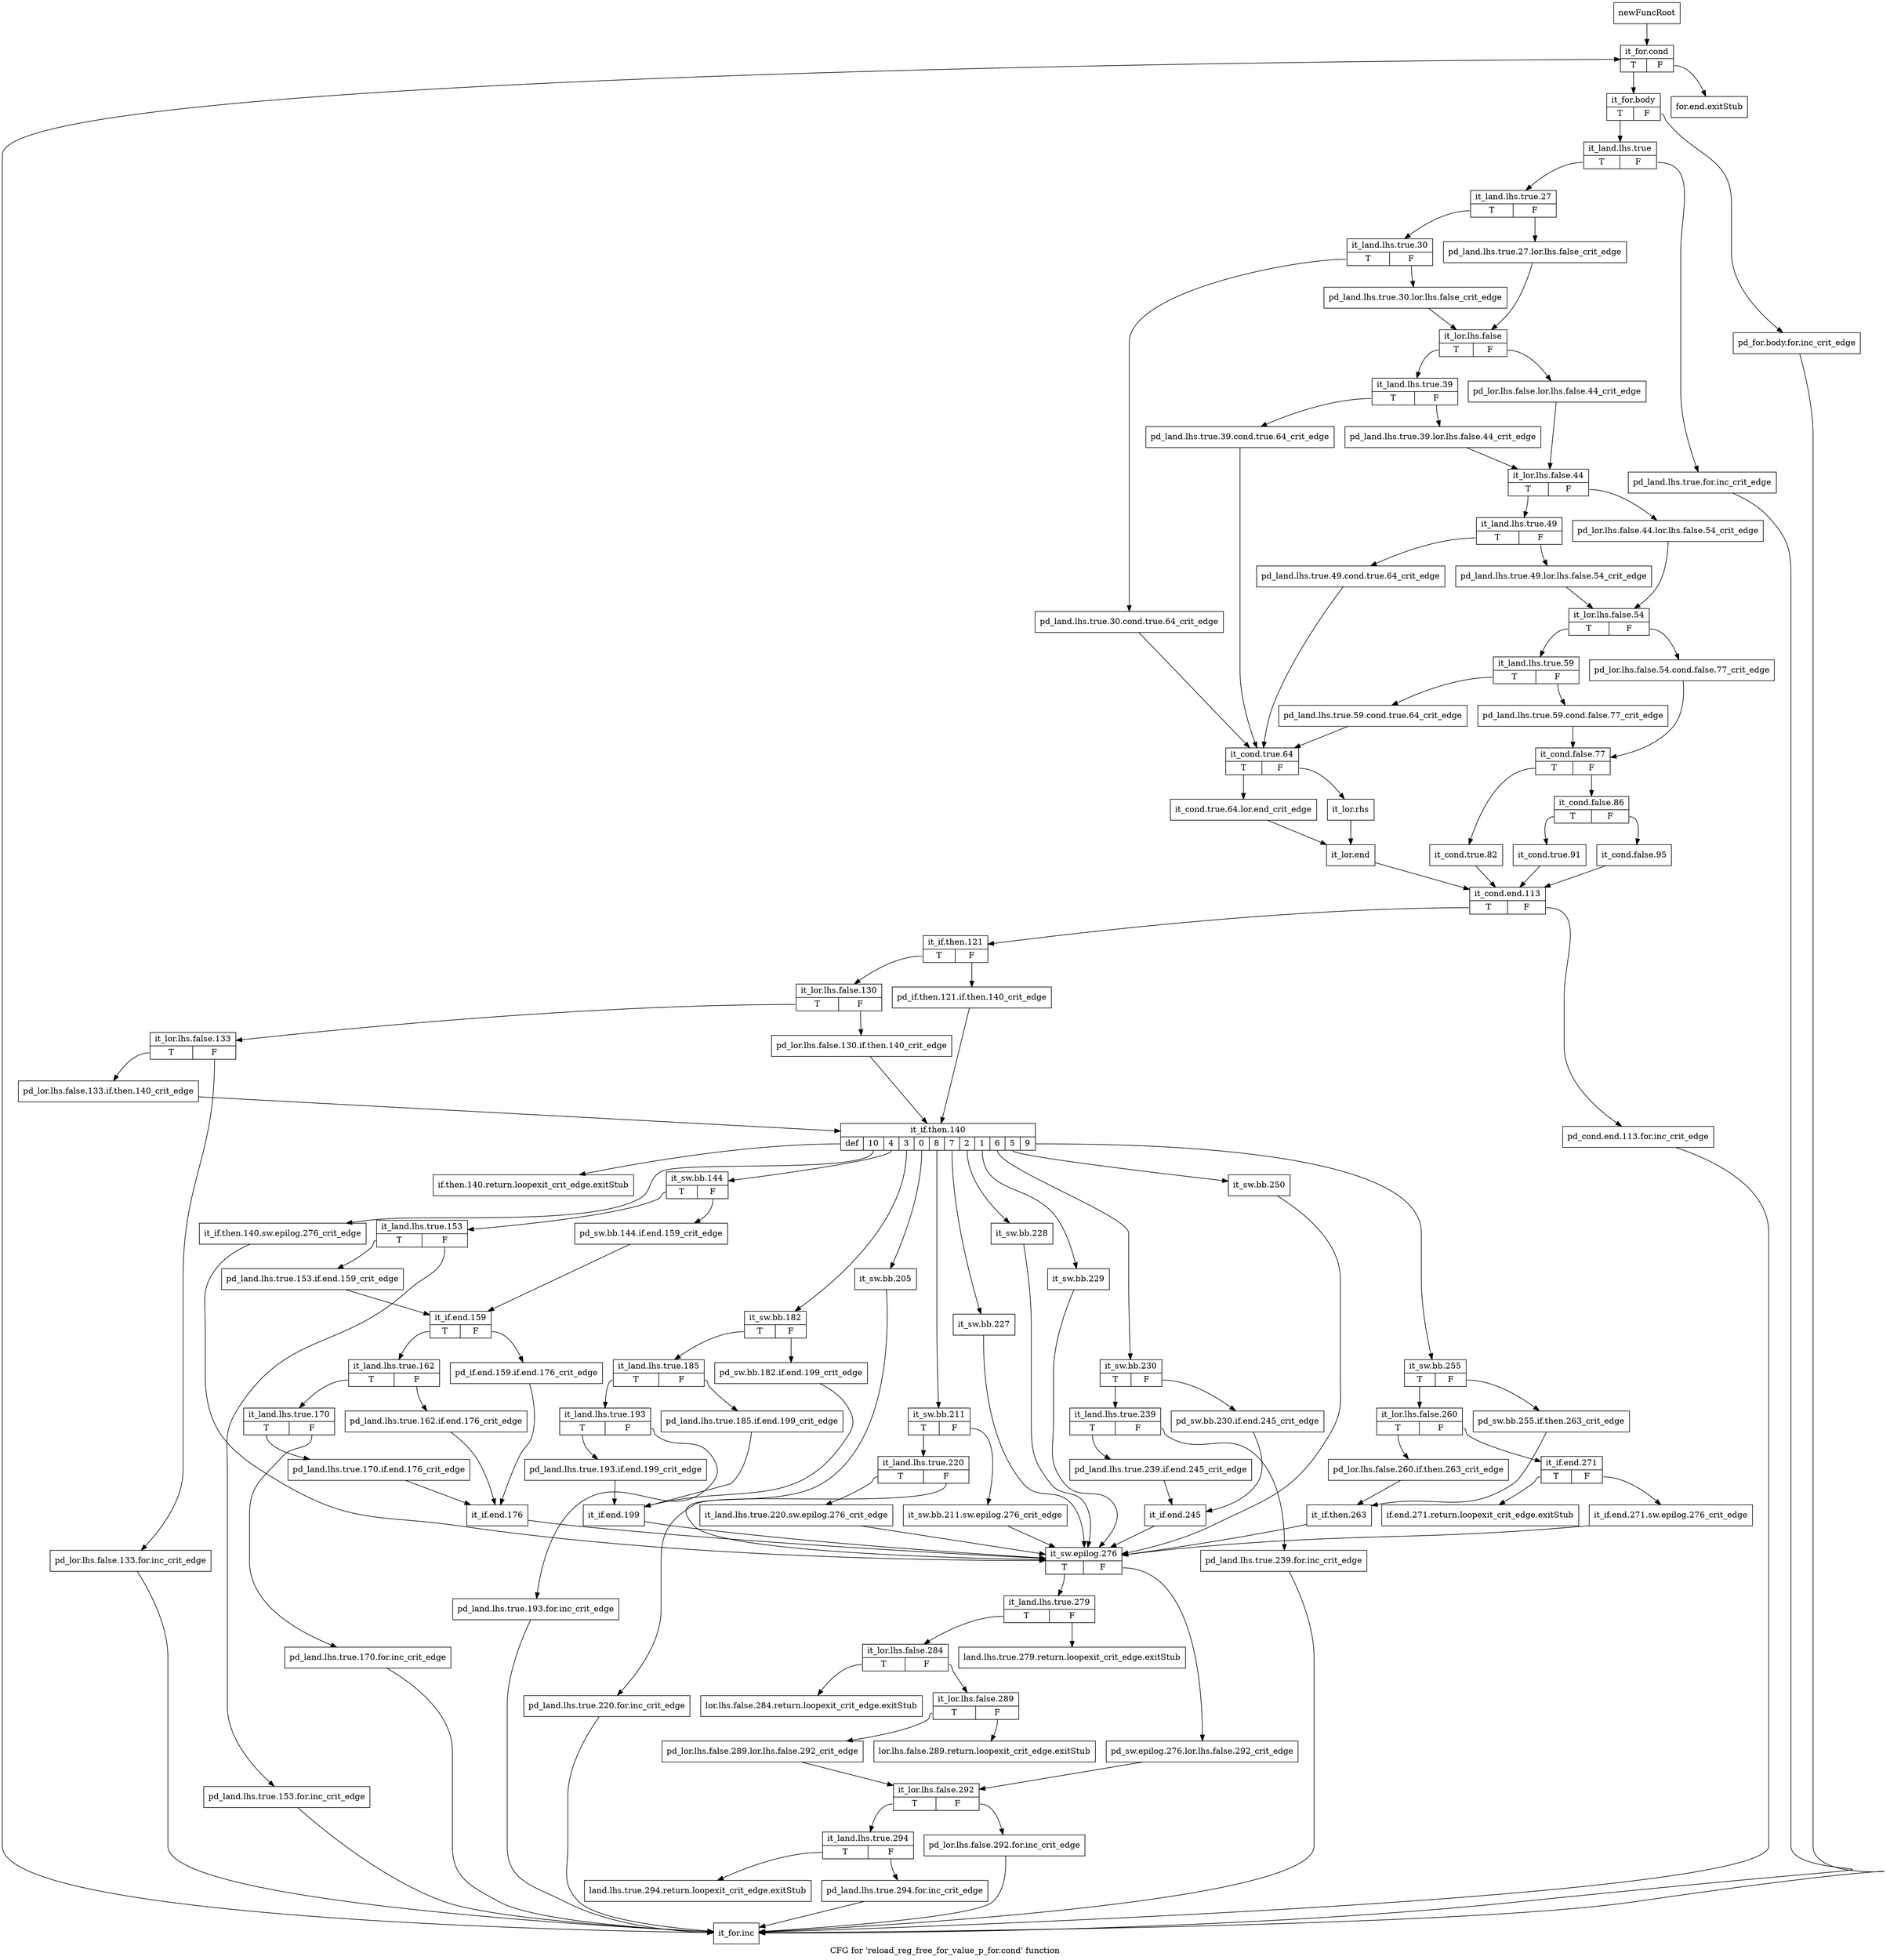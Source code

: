 digraph "CFG for 'reload_reg_free_for_value_p_for.cond' function" {
	label="CFG for 'reload_reg_free_for_value_p_for.cond' function";

	Node0xbfa5b50 [shape=record,label="{newFuncRoot}"];
	Node0xbfa5b50 -> Node0xbfa6f00;
	Node0xbfa5ba0 [shape=record,label="{for.end.exitStub}"];
	Node0xbfa6d20 [shape=record,label="{if.then.140.return.loopexit_crit_edge.exitStub}"];
	Node0xbfa6d70 [shape=record,label="{if.end.271.return.loopexit_crit_edge.exitStub}"];
	Node0xbfa6dc0 [shape=record,label="{land.lhs.true.279.return.loopexit_crit_edge.exitStub}"];
	Node0xbfa6e10 [shape=record,label="{lor.lhs.false.284.return.loopexit_crit_edge.exitStub}"];
	Node0xbfa6e60 [shape=record,label="{lor.lhs.false.289.return.loopexit_crit_edge.exitStub}"];
	Node0xbfa6eb0 [shape=record,label="{land.lhs.true.294.return.loopexit_crit_edge.exitStub}"];
	Node0xbfa6f00 [shape=record,label="{it_for.cond|{<s0>T|<s1>F}}"];
	Node0xbfa6f00:s0 -> Node0xbfa6f50;
	Node0xbfa6f00:s1 -> Node0xbfa5ba0;
	Node0xbfa6f50 [shape=record,label="{it_for.body|{<s0>T|<s1>F}}"];
	Node0xbfa6f50:s0 -> Node0xbfa6ff0;
	Node0xbfa6f50:s1 -> Node0xbfa6fa0;
	Node0xbfa6fa0 [shape=record,label="{pd_for.body.for.inc_crit_edge}"];
	Node0xbfa6fa0 -> Node0xbfa8df0;
	Node0xbfa6ff0 [shape=record,label="{it_land.lhs.true|{<s0>T|<s1>F}}"];
	Node0xbfa6ff0:s0 -> Node0xbfa7090;
	Node0xbfa6ff0:s1 -> Node0xbfa7040;
	Node0xbfa7040 [shape=record,label="{pd_land.lhs.true.for.inc_crit_edge}"];
	Node0xbfa7040 -> Node0xbfa8df0;
	Node0xbfa7090 [shape=record,label="{it_land.lhs.true.27|{<s0>T|<s1>F}}"];
	Node0xbfa7090:s0 -> Node0xbfa7130;
	Node0xbfa7090:s1 -> Node0xbfa70e0;
	Node0xbfa70e0 [shape=record,label="{pd_land.lhs.true.27.lor.lhs.false_crit_edge}"];
	Node0xbfa70e0 -> Node0xbfa71d0;
	Node0xbfa7130 [shape=record,label="{it_land.lhs.true.30|{<s0>T|<s1>F}}"];
	Node0xbfa7130:s0 -> Node0xbfa7810;
	Node0xbfa7130:s1 -> Node0xbfa7180;
	Node0xbfa7180 [shape=record,label="{pd_land.lhs.true.30.lor.lhs.false_crit_edge}"];
	Node0xbfa7180 -> Node0xbfa71d0;
	Node0xbfa71d0 [shape=record,label="{it_lor.lhs.false|{<s0>T|<s1>F}}"];
	Node0xbfa71d0:s0 -> Node0xbfa7270;
	Node0xbfa71d0:s1 -> Node0xbfa7220;
	Node0xbfa7220 [shape=record,label="{pd_lor.lhs.false.lor.lhs.false.44_crit_edge}"];
	Node0xbfa7220 -> Node0xbfa7310;
	Node0xbfa7270 [shape=record,label="{it_land.lhs.true.39|{<s0>T|<s1>F}}"];
	Node0xbfa7270:s0 -> Node0xbfa77c0;
	Node0xbfa7270:s1 -> Node0xbfa72c0;
	Node0xbfa72c0 [shape=record,label="{pd_land.lhs.true.39.lor.lhs.false.44_crit_edge}"];
	Node0xbfa72c0 -> Node0xbfa7310;
	Node0xbfa7310 [shape=record,label="{it_lor.lhs.false.44|{<s0>T|<s1>F}}"];
	Node0xbfa7310:s0 -> Node0xbfa73b0;
	Node0xbfa7310:s1 -> Node0xbfa7360;
	Node0xbfa7360 [shape=record,label="{pd_lor.lhs.false.44.lor.lhs.false.54_crit_edge}"];
	Node0xbfa7360 -> Node0xbfa7450;
	Node0xbfa73b0 [shape=record,label="{it_land.lhs.true.49|{<s0>T|<s1>F}}"];
	Node0xbfa73b0:s0 -> Node0xbfa7770;
	Node0xbfa73b0:s1 -> Node0xbfa7400;
	Node0xbfa7400 [shape=record,label="{pd_land.lhs.true.49.lor.lhs.false.54_crit_edge}"];
	Node0xbfa7400 -> Node0xbfa7450;
	Node0xbfa7450 [shape=record,label="{it_lor.lhs.false.54|{<s0>T|<s1>F}}"];
	Node0xbfa7450:s0 -> Node0xbfa74f0;
	Node0xbfa7450:s1 -> Node0xbfa74a0;
	Node0xbfa74a0 [shape=record,label="{pd_lor.lhs.false.54.cond.false.77_crit_edge}"];
	Node0xbfa74a0 -> Node0xbfa7590;
	Node0xbfa74f0 [shape=record,label="{it_land.lhs.true.59|{<s0>T|<s1>F}}"];
	Node0xbfa74f0:s0 -> Node0xbfa7720;
	Node0xbfa74f0:s1 -> Node0xbfa7540;
	Node0xbfa7540 [shape=record,label="{pd_land.lhs.true.59.cond.false.77_crit_edge}"];
	Node0xbfa7540 -> Node0xbfa7590;
	Node0xbfa7590 [shape=record,label="{it_cond.false.77|{<s0>T|<s1>F}}"];
	Node0xbfa7590:s0 -> Node0xbfa76d0;
	Node0xbfa7590:s1 -> Node0xbfa75e0;
	Node0xbfa75e0 [shape=record,label="{it_cond.false.86|{<s0>T|<s1>F}}"];
	Node0xbfa75e0:s0 -> Node0xbfa7680;
	Node0xbfa75e0:s1 -> Node0xbfa7630;
	Node0xbfa7630 [shape=record,label="{it_cond.false.95}"];
	Node0xbfa7630 -> Node0xbfa79a0;
	Node0xbfa7680 [shape=record,label="{it_cond.true.91}"];
	Node0xbfa7680 -> Node0xbfa79a0;
	Node0xbfa76d0 [shape=record,label="{it_cond.true.82}"];
	Node0xbfa76d0 -> Node0xbfa79a0;
	Node0xbfa7720 [shape=record,label="{pd_land.lhs.true.59.cond.true.64_crit_edge}"];
	Node0xbfa7720 -> Node0xbfa7860;
	Node0xbfa7770 [shape=record,label="{pd_land.lhs.true.49.cond.true.64_crit_edge}"];
	Node0xbfa7770 -> Node0xbfa7860;
	Node0xbfa77c0 [shape=record,label="{pd_land.lhs.true.39.cond.true.64_crit_edge}"];
	Node0xbfa77c0 -> Node0xbfa7860;
	Node0xbfa7810 [shape=record,label="{pd_land.lhs.true.30.cond.true.64_crit_edge}"];
	Node0xbfa7810 -> Node0xbfa7860;
	Node0xbfa7860 [shape=record,label="{it_cond.true.64|{<s0>T|<s1>F}}"];
	Node0xbfa7860:s0 -> Node0xbfa7900;
	Node0xbfa7860:s1 -> Node0xbfa78b0;
	Node0xbfa78b0 [shape=record,label="{it_lor.rhs}"];
	Node0xbfa78b0 -> Node0xbfa7950;
	Node0xbfa7900 [shape=record,label="{it_cond.true.64.lor.end_crit_edge}"];
	Node0xbfa7900 -> Node0xbfa7950;
	Node0xbfa7950 [shape=record,label="{it_lor.end}"];
	Node0xbfa7950 -> Node0xbfa79a0;
	Node0xbfa79a0 [shape=record,label="{it_cond.end.113|{<s0>T|<s1>F}}"];
	Node0xbfa79a0:s0 -> Node0xbfa7a40;
	Node0xbfa79a0:s1 -> Node0xbfa79f0;
	Node0xbfa79f0 [shape=record,label="{pd_cond.end.113.for.inc_crit_edge}"];
	Node0xbfa79f0 -> Node0xbfa8df0;
	Node0xbfa7a40 [shape=record,label="{it_if.then.121|{<s0>T|<s1>F}}"];
	Node0xbfa7a40:s0 -> Node0xbfa7ae0;
	Node0xbfa7a40:s1 -> Node0xbfa7a90;
	Node0xbfa7a90 [shape=record,label="{pd_if.then.121.if.then.140_crit_edge}"];
	Node0xbfa7a90 -> Node0xbfa7c70;
	Node0xbfa7ae0 [shape=record,label="{it_lor.lhs.false.130|{<s0>T|<s1>F}}"];
	Node0xbfa7ae0:s0 -> Node0xbfa7b80;
	Node0xbfa7ae0:s1 -> Node0xbfa7b30;
	Node0xbfa7b30 [shape=record,label="{pd_lor.lhs.false.130.if.then.140_crit_edge}"];
	Node0xbfa7b30 -> Node0xbfa7c70;
	Node0xbfa7b80 [shape=record,label="{it_lor.lhs.false.133|{<s0>T|<s1>F}}"];
	Node0xbfa7b80:s0 -> Node0xbfa7c20;
	Node0xbfa7b80:s1 -> Node0xbfa7bd0;
	Node0xbfa7bd0 [shape=record,label="{pd_lor.lhs.false.133.for.inc_crit_edge}"];
	Node0xbfa7bd0 -> Node0xbfa8df0;
	Node0xbfa7c20 [shape=record,label="{pd_lor.lhs.false.133.if.then.140_crit_edge}"];
	Node0xbfa7c20 -> Node0xbfa7c70;
	Node0xbfa7c70 [shape=record,label="{it_if.then.140|{<s0>def|<s1>10|<s2>4|<s3>3|<s4>0|<s5>8|<s6>7|<s7>2|<s8>1|<s9>6|<s10>5|<s11>9}}"];
	Node0xbfa7c70:s0 -> Node0xbfa6d20;
	Node0xbfa7c70:s1 -> Node0xbfa8a80;
	Node0xbfa7c70:s2 -> Node0xbfa8670;
	Node0xbfa7c70:s3 -> Node0xbfa83f0;
	Node0xbfa7c70:s4 -> Node0xbfa83a0;
	Node0xbfa7c70:s5 -> Node0xbfa8210;
	Node0xbfa7c70:s6 -> Node0xbfa81c0;
	Node0xbfa7c70:s7 -> Node0xbfa8170;
	Node0xbfa7c70:s8 -> Node0xbfa8120;
	Node0xbfa7c70:s9 -> Node0xbfa7f40;
	Node0xbfa7c70:s10 -> Node0xbfa7ef0;
	Node0xbfa7c70:s11 -> Node0xbfa7cc0;
	Node0xbfa7cc0 [shape=record,label="{it_sw.bb.255|{<s0>T|<s1>F}}"];
	Node0xbfa7cc0:s0 -> Node0xbfa7d60;
	Node0xbfa7cc0:s1 -> Node0xbfa7d10;
	Node0xbfa7d10 [shape=record,label="{pd_sw.bb.255.if.then.263_crit_edge}"];
	Node0xbfa7d10 -> Node0xbfa7ea0;
	Node0xbfa7d60 [shape=record,label="{it_lor.lhs.false.260|{<s0>T|<s1>F}}"];
	Node0xbfa7d60:s0 -> Node0xbfa7e50;
	Node0xbfa7d60:s1 -> Node0xbfa7db0;
	Node0xbfa7db0 [shape=record,label="{it_if.end.271|{<s0>T|<s1>F}}"];
	Node0xbfa7db0:s0 -> Node0xbfa6d70;
	Node0xbfa7db0:s1 -> Node0xbfa7e00;
	Node0xbfa7e00 [shape=record,label="{it_if.end.271.sw.epilog.276_crit_edge}"];
	Node0xbfa7e00 -> Node0xbfa8ad0;
	Node0xbfa7e50 [shape=record,label="{pd_lor.lhs.false.260.if.then.263_crit_edge}"];
	Node0xbfa7e50 -> Node0xbfa7ea0;
	Node0xbfa7ea0 [shape=record,label="{it_if.then.263}"];
	Node0xbfa7ea0 -> Node0xbfa8ad0;
	Node0xbfa7ef0 [shape=record,label="{it_sw.bb.250}"];
	Node0xbfa7ef0 -> Node0xbfa8ad0;
	Node0xbfa7f40 [shape=record,label="{it_sw.bb.230|{<s0>T|<s1>F}}"];
	Node0xbfa7f40:s0 -> Node0xbfa7fe0;
	Node0xbfa7f40:s1 -> Node0xbfa7f90;
	Node0xbfa7f90 [shape=record,label="{pd_sw.bb.230.if.end.245_crit_edge}"];
	Node0xbfa7f90 -> Node0xbfa80d0;
	Node0xbfa7fe0 [shape=record,label="{it_land.lhs.true.239|{<s0>T|<s1>F}}"];
	Node0xbfa7fe0:s0 -> Node0xbfa8080;
	Node0xbfa7fe0:s1 -> Node0xbfa8030;
	Node0xbfa8030 [shape=record,label="{pd_land.lhs.true.239.for.inc_crit_edge}"];
	Node0xbfa8030 -> Node0xbfa8df0;
	Node0xbfa8080 [shape=record,label="{pd_land.lhs.true.239.if.end.245_crit_edge}"];
	Node0xbfa8080 -> Node0xbfa80d0;
	Node0xbfa80d0 [shape=record,label="{it_if.end.245}"];
	Node0xbfa80d0 -> Node0xbfa8ad0;
	Node0xbfa8120 [shape=record,label="{it_sw.bb.229}"];
	Node0xbfa8120 -> Node0xbfa8ad0;
	Node0xbfa8170 [shape=record,label="{it_sw.bb.228}"];
	Node0xbfa8170 -> Node0xbfa8ad0;
	Node0xbfa81c0 [shape=record,label="{it_sw.bb.227}"];
	Node0xbfa81c0 -> Node0xbfa8ad0;
	Node0xbfa8210 [shape=record,label="{it_sw.bb.211|{<s0>T|<s1>F}}"];
	Node0xbfa8210:s0 -> Node0xbfa82b0;
	Node0xbfa8210:s1 -> Node0xbfa8260;
	Node0xbfa8260 [shape=record,label="{it_sw.bb.211.sw.epilog.276_crit_edge}"];
	Node0xbfa8260 -> Node0xbfa8ad0;
	Node0xbfa82b0 [shape=record,label="{it_land.lhs.true.220|{<s0>T|<s1>F}}"];
	Node0xbfa82b0:s0 -> Node0xbfa8350;
	Node0xbfa82b0:s1 -> Node0xbfa8300;
	Node0xbfa8300 [shape=record,label="{pd_land.lhs.true.220.for.inc_crit_edge}"];
	Node0xbfa8300 -> Node0xbfa8df0;
	Node0xbfa8350 [shape=record,label="{it_land.lhs.true.220.sw.epilog.276_crit_edge}"];
	Node0xbfa8350 -> Node0xbfa8ad0;
	Node0xbfa83a0 [shape=record,label="{it_sw.bb.205}"];
	Node0xbfa83a0 -> Node0xbfa8ad0;
	Node0xbfa83f0 [shape=record,label="{it_sw.bb.182|{<s0>T|<s1>F}}"];
	Node0xbfa83f0:s0 -> Node0xbfa8490;
	Node0xbfa83f0:s1 -> Node0xbfa8440;
	Node0xbfa8440 [shape=record,label="{pd_sw.bb.182.if.end.199_crit_edge}"];
	Node0xbfa8440 -> Node0xbfa8620;
	Node0xbfa8490 [shape=record,label="{it_land.lhs.true.185|{<s0>T|<s1>F}}"];
	Node0xbfa8490:s0 -> Node0xbfa8530;
	Node0xbfa8490:s1 -> Node0xbfa84e0;
	Node0xbfa84e0 [shape=record,label="{pd_land.lhs.true.185.if.end.199_crit_edge}"];
	Node0xbfa84e0 -> Node0xbfa8620;
	Node0xbfa8530 [shape=record,label="{it_land.lhs.true.193|{<s0>T|<s1>F}}"];
	Node0xbfa8530:s0 -> Node0xbfa85d0;
	Node0xbfa8530:s1 -> Node0xbfa8580;
	Node0xbfa8580 [shape=record,label="{pd_land.lhs.true.193.for.inc_crit_edge}"];
	Node0xbfa8580 -> Node0xbfa8df0;
	Node0xbfa85d0 [shape=record,label="{pd_land.lhs.true.193.if.end.199_crit_edge}"];
	Node0xbfa85d0 -> Node0xbfa8620;
	Node0xbfa8620 [shape=record,label="{it_if.end.199}"];
	Node0xbfa8620 -> Node0xbfa8ad0;
	Node0xbfa8670 [shape=record,label="{it_sw.bb.144|{<s0>T|<s1>F}}"];
	Node0xbfa8670:s0 -> Node0xbfa8710;
	Node0xbfa8670:s1 -> Node0xbfa86c0;
	Node0xbfa86c0 [shape=record,label="{pd_sw.bb.144.if.end.159_crit_edge}"];
	Node0xbfa86c0 -> Node0xbfa8800;
	Node0xbfa8710 [shape=record,label="{it_land.lhs.true.153|{<s0>T|<s1>F}}"];
	Node0xbfa8710:s0 -> Node0xbfa87b0;
	Node0xbfa8710:s1 -> Node0xbfa8760;
	Node0xbfa8760 [shape=record,label="{pd_land.lhs.true.153.for.inc_crit_edge}"];
	Node0xbfa8760 -> Node0xbfa8df0;
	Node0xbfa87b0 [shape=record,label="{pd_land.lhs.true.153.if.end.159_crit_edge}"];
	Node0xbfa87b0 -> Node0xbfa8800;
	Node0xbfa8800 [shape=record,label="{it_if.end.159|{<s0>T|<s1>F}}"];
	Node0xbfa8800:s0 -> Node0xbfa88a0;
	Node0xbfa8800:s1 -> Node0xbfa8850;
	Node0xbfa8850 [shape=record,label="{pd_if.end.159.if.end.176_crit_edge}"];
	Node0xbfa8850 -> Node0xbfa8a30;
	Node0xbfa88a0 [shape=record,label="{it_land.lhs.true.162|{<s0>T|<s1>F}}"];
	Node0xbfa88a0:s0 -> Node0xbfa8940;
	Node0xbfa88a0:s1 -> Node0xbfa88f0;
	Node0xbfa88f0 [shape=record,label="{pd_land.lhs.true.162.if.end.176_crit_edge}"];
	Node0xbfa88f0 -> Node0xbfa8a30;
	Node0xbfa8940 [shape=record,label="{it_land.lhs.true.170|{<s0>T|<s1>F}}"];
	Node0xbfa8940:s0 -> Node0xbfa89e0;
	Node0xbfa8940:s1 -> Node0xbfa8990;
	Node0xbfa8990 [shape=record,label="{pd_land.lhs.true.170.for.inc_crit_edge}"];
	Node0xbfa8990 -> Node0xbfa8df0;
	Node0xbfa89e0 [shape=record,label="{pd_land.lhs.true.170.if.end.176_crit_edge}"];
	Node0xbfa89e0 -> Node0xbfa8a30;
	Node0xbfa8a30 [shape=record,label="{it_if.end.176}"];
	Node0xbfa8a30 -> Node0xbfa8ad0;
	Node0xbfa8a80 [shape=record,label="{it_if.then.140.sw.epilog.276_crit_edge}"];
	Node0xbfa8a80 -> Node0xbfa8ad0;
	Node0xbfa8ad0 [shape=record,label="{it_sw.epilog.276|{<s0>T|<s1>F}}"];
	Node0xbfa8ad0:s0 -> Node0xbfa8b70;
	Node0xbfa8ad0:s1 -> Node0xbfa8b20;
	Node0xbfa8b20 [shape=record,label="{pd_sw.epilog.276.lor.lhs.false.292_crit_edge}"];
	Node0xbfa8b20 -> Node0xbfa8cb0;
	Node0xbfa8b70 [shape=record,label="{it_land.lhs.true.279|{<s0>T|<s1>F}}"];
	Node0xbfa8b70:s0 -> Node0xbfa8bc0;
	Node0xbfa8b70:s1 -> Node0xbfa6dc0;
	Node0xbfa8bc0 [shape=record,label="{it_lor.lhs.false.284|{<s0>T|<s1>F}}"];
	Node0xbfa8bc0:s0 -> Node0xbfa6e10;
	Node0xbfa8bc0:s1 -> Node0xbfa8c10;
	Node0xbfa8c10 [shape=record,label="{it_lor.lhs.false.289|{<s0>T|<s1>F}}"];
	Node0xbfa8c10:s0 -> Node0xbfa8c60;
	Node0xbfa8c10:s1 -> Node0xbfa6e60;
	Node0xbfa8c60 [shape=record,label="{pd_lor.lhs.false.289.lor.lhs.false.292_crit_edge}"];
	Node0xbfa8c60 -> Node0xbfa8cb0;
	Node0xbfa8cb0 [shape=record,label="{it_lor.lhs.false.292|{<s0>T|<s1>F}}"];
	Node0xbfa8cb0:s0 -> Node0xbfa8d50;
	Node0xbfa8cb0:s1 -> Node0xbfa8d00;
	Node0xbfa8d00 [shape=record,label="{pd_lor.lhs.false.292.for.inc_crit_edge}"];
	Node0xbfa8d00 -> Node0xbfa8df0;
	Node0xbfa8d50 [shape=record,label="{it_land.lhs.true.294|{<s0>T|<s1>F}}"];
	Node0xbfa8d50:s0 -> Node0xbfa6eb0;
	Node0xbfa8d50:s1 -> Node0xbfa8da0;
	Node0xbfa8da0 [shape=record,label="{pd_land.lhs.true.294.for.inc_crit_edge}"];
	Node0xbfa8da0 -> Node0xbfa8df0;
	Node0xbfa8df0 [shape=record,label="{it_for.inc}"];
	Node0xbfa8df0 -> Node0xbfa6f00;
}
